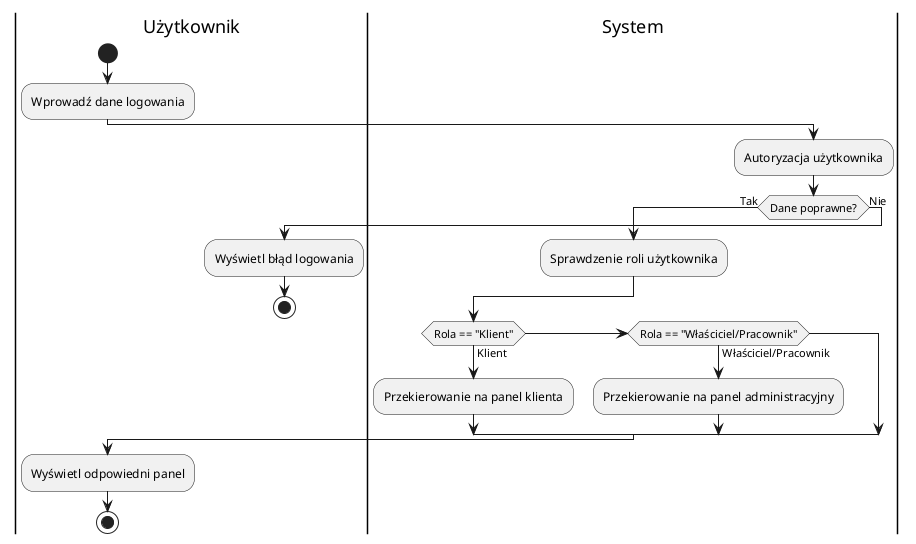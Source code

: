 @startuml
|Użytkownik|
start
:Wprowadź dane logowania;

|System|
:Autoryzacja użytkownika;

if (Dane poprawne?) then (Tak)
    :Sprawdzenie roli użytkownika;
    if (Rola == "Klient") then (Klient)
        :Przekierowanie na panel klienta;
    else if (Rola == "Właściciel/Pracownik") then (Właściciel/Pracownik)
        :Przekierowanie na panel administracyjny;
    endif
else (Nie)
    |Użytkownik|
    :Wyświetl błąd logowania;
    stop
endif

:Wyświetl odpowiedni panel;
stop
@enduml

